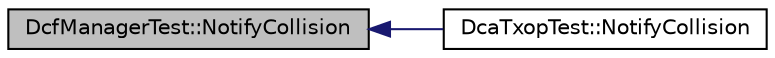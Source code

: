 digraph "DcfManagerTest::NotifyCollision"
{
  edge [fontname="Helvetica",fontsize="10",labelfontname="Helvetica",labelfontsize="10"];
  node [fontname="Helvetica",fontsize="10",shape=record];
  rankdir="LR";
  Node1 [label="DcfManagerTest::NotifyCollision",height=0.2,width=0.4,color="black", fillcolor="grey75", style="filled", fontcolor="black"];
  Node1 -> Node2 [dir="back",color="midnightblue",fontsize="10",style="solid"];
  Node2 [label="DcaTxopTest::NotifyCollision",height=0.2,width=0.4,color="black", fillcolor="white", style="filled",URL="$dd/d34/classDcaTxopTest.html#a47e4461e540be02e6425187ee1290ef1"];
}
